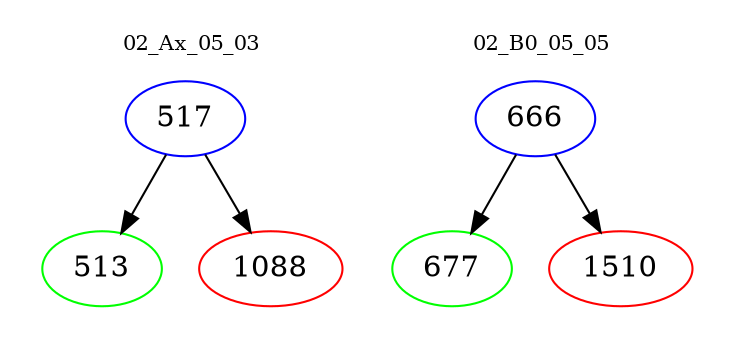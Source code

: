 digraph{
subgraph cluster_0 {
color = white
label = "02_Ax_05_03";
fontsize=10;
T0_517 [label="517", color="blue"]
T0_517 -> T0_513 [color="black"]
T0_513 [label="513", color="green"]
T0_517 -> T0_1088 [color="black"]
T0_1088 [label="1088", color="red"]
}
subgraph cluster_1 {
color = white
label = "02_B0_05_05";
fontsize=10;
T1_666 [label="666", color="blue"]
T1_666 -> T1_677 [color="black"]
T1_677 [label="677", color="green"]
T1_666 -> T1_1510 [color="black"]
T1_1510 [label="1510", color="red"]
}
}
